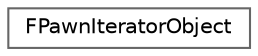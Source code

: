 digraph "Graphical Class Hierarchy"
{
 // INTERACTIVE_SVG=YES
 // LATEX_PDF_SIZE
  bgcolor="transparent";
  edge [fontname=Helvetica,fontsize=10,labelfontname=Helvetica,labelfontsize=10];
  node [fontname=Helvetica,fontsize=10,shape=box,height=0.2,width=0.4];
  rankdir="LR";
  Node0 [id="Node000000",label="FPawnIteratorObject",height=0.2,width=0.4,color="grey40", fillcolor="white", style="filled",URL="$da/d65/structFPawnIteratorObject.html",tooltip="Wrapper object that tries to imitate the TWeakObjectPtr interface for the objects previously in the P..."];
}
